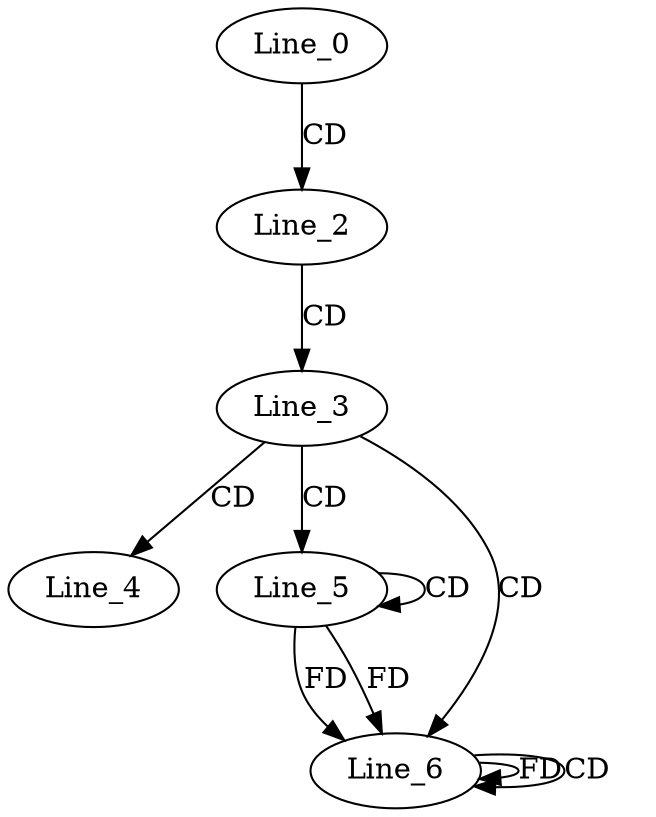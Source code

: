 digraph G {
  Line_0;
  Line_2;
  Line_3;
  Line_4;
  Line_4;
  Line_5;
  Line_5;
  Line_6;
  Line_6;
  Line_0 -> Line_2 [ label="CD" ];
  Line_2 -> Line_3 [ label="CD" ];
  Line_3 -> Line_4 [ label="CD" ];
  Line_3 -> Line_5 [ label="CD" ];
  Line_5 -> Line_5 [ label="CD" ];
  Line_3 -> Line_6 [ label="CD" ];
  Line_5 -> Line_6 [ label="FD" ];
  Line_6 -> Line_6 [ label="FD" ];
  Line_6 -> Line_6 [ label="CD" ];
  Line_5 -> Line_6 [ label="FD" ];
}
